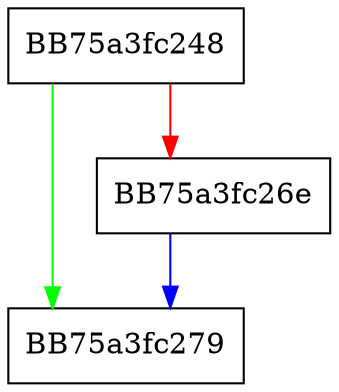 digraph _Calculate_growth {
  node [shape="box"];
  graph [splines=ortho];
  BB75a3fc248 -> BB75a3fc279 [color="green"];
  BB75a3fc248 -> BB75a3fc26e [color="red"];
  BB75a3fc26e -> BB75a3fc279 [color="blue"];
}